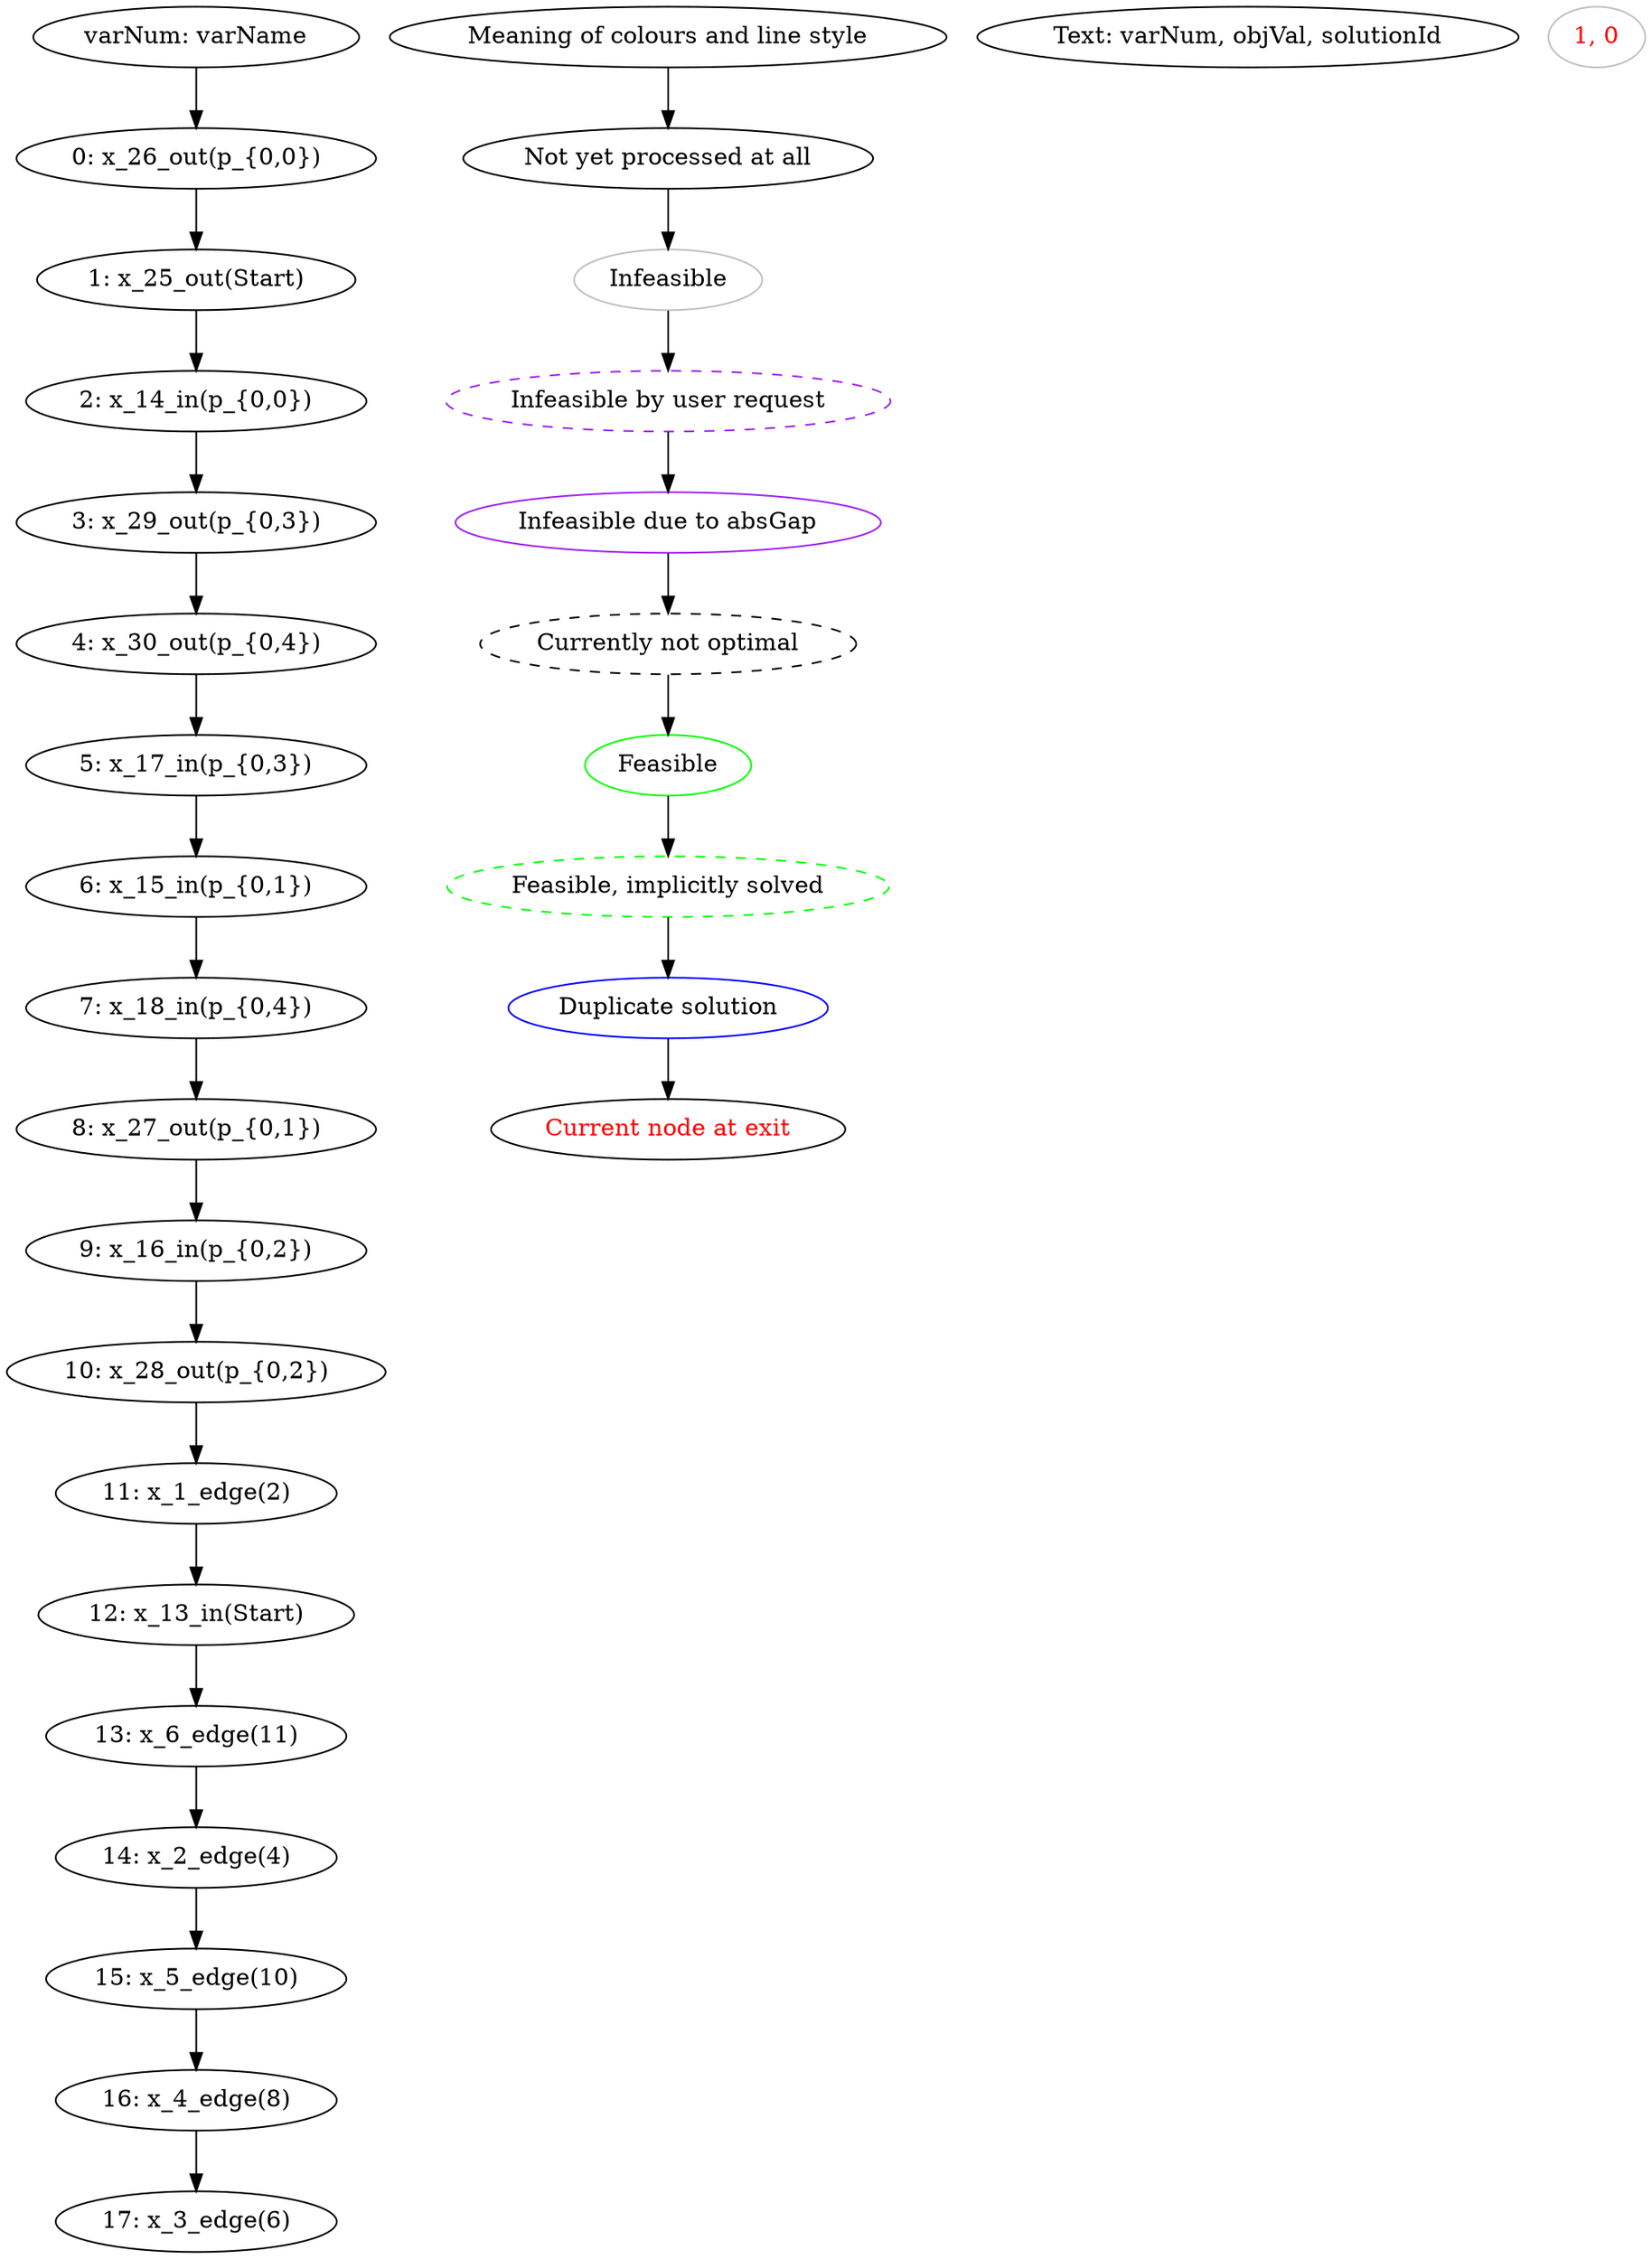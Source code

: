 digraph g {
legend_varNames [ label="varNum: varName" ]
legend_varNames_0 [ label="0: x_26_out(p_{0,0})" ]
legend_varNames_1 [ label="1: x_25_out(Start)" ]
legend_varNames_2 [ label="2: x_14_in(p_{0,0})" ]
legend_varNames_3 [ label="3: x_29_out(p_{0,3})" ]
legend_varNames_4 [ label="4: x_30_out(p_{0,4})" ]
legend_varNames_5 [ label="5: x_17_in(p_{0,3})" ]
legend_varNames_6 [ label="6: x_15_in(p_{0,1})" ]
legend_varNames_7 [ label="7: x_18_in(p_{0,4})" ]
legend_varNames_8 [ label="8: x_27_out(p_{0,1})" ]
legend_varNames_9 [ label="9: x_16_in(p_{0,2})" ]
legend_varNames_10 [ label="10: x_28_out(p_{0,2})" ]
legend_varNames_11 [ label="11: x_1_edge(2)" ]
legend_varNames_12 [ label="12: x_13_in(Start)" ]
legend_varNames_13 [ label="13: x_6_edge(11)" ]
legend_varNames_14 [ label="14: x_2_edge(4)" ]
legend_varNames_15 [ label="15: x_5_edge(10)" ]
legend_varNames_16 [ label="16: x_4_edge(8)" ]
legend_varNames_17 [ label="17: x_3_edge(6)" ]
legend_varNames -> legend_varNames_0
legend_varNames_0 -> legend_varNames_1
legend_varNames_1 -> legend_varNames_2
legend_varNames_2 -> legend_varNames_3
legend_varNames_3 -> legend_varNames_4
legend_varNames_4 -> legend_varNames_5
legend_varNames_5 -> legend_varNames_6
legend_varNames_6 -> legend_varNames_7
legend_varNames_7 -> legend_varNames_8
legend_varNames_8 -> legend_varNames_9
legend_varNames_9 -> legend_varNames_10
legend_varNames_10 -> legend_varNames_11
legend_varNames_11 -> legend_varNames_12
legend_varNames_12 -> legend_varNames_13
legend_varNames_13 -> legend_varNames_14
legend_varNames_14 -> legend_varNames_15
legend_varNames_15 -> legend_varNames_16
legend_varNames_16 -> legend_varNames_17
legend_colours_0 [ label="Meaning of colours and line style" ]
legend_colours_1 [ label="Not yet processed at all"  ]
legend_colours_0 -> legend_colours_1
legend_colours_2 [ label="Infeasible" color=gray ]
legend_colours_1 -> legend_colours_2
legend_colours_3 [ label="Infeasible by user request" color=purple style=dashed ]
legend_colours_2 -> legend_colours_3
legend_colours_4 [ label="Infeasible due to absGap" color=purple ]
legend_colours_3 -> legend_colours_4
legend_colours_5 [ label="Currently not optimal" style=dashed ]
legend_colours_4 -> legend_colours_5
legend_colours_6 [ label="Feasible" color=green ]
legend_colours_5 -> legend_colours_6
legend_colours_7 [ label="Feasible, implicitly solved" color=green style=dashed ]
legend_colours_6 -> legend_colours_7
legend_colours_8 [ label="Duplicate solution" color=blue ]
legend_colours_7 -> legend_colours_8
legend_colours_9 [ label="Current node at exit" fontcolor=red ]
legend_colours_8 -> legend_colours_9
legend_text [ label="Text: varNum, objVal, solutionId" ]
1 [ label="1, 0" color=gray fontcolor=red ] 
}
